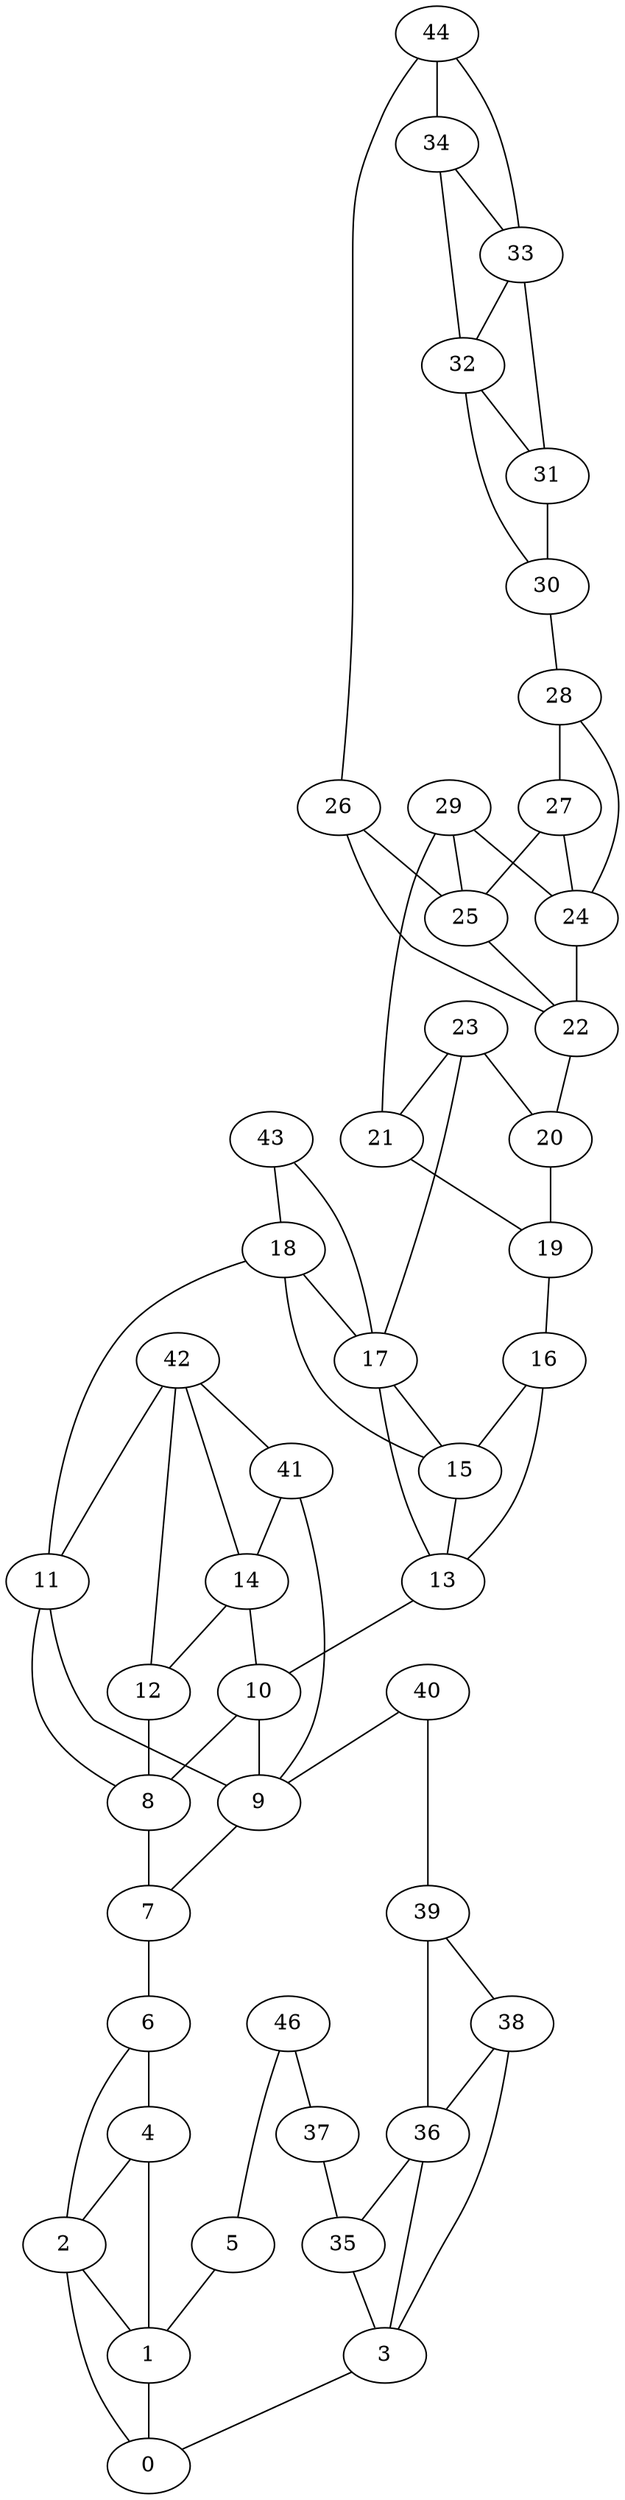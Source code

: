 graph G {
0;

1;

2;

3;

4;

5;

6;

7;

8;

9;

10;

11;

12;

13;

14;

15;

16;

17;

18;

19;

20;

21;

22;

23;

24;

25;

26;

27;

28;

29;

30;

31;

32;

33;

34;

35;

36;

37;

38;

39;

40;

41;

42;

43;

44;

46;

1 -- 0;

2 -- 0;

2 -- 1;

3 -- 0;

4 -- 1;

4 -- 2;

5 -- 1;

6 -- 2;

6 -- 4;

7 -- 6;

8 -- 7;

9 -- 7;

10 -- 8;

10 -- 9;

11 -- 8;

11 -- 9;

12 -- 8;

13 -- 10;

14 -- 10;

14 -- 12;

15 -- 13;

16 -- 13;

16 -- 15;

17 -- 13;

17 -- 15;

18 -- 11;

18 -- 15;

18 -- 17;

19 -- 16;

20 -- 19;

21 -- 19;

22 -- 20;

23 -- 17;

23 -- 20;

23 -- 21;

24 -- 22;

25 -- 22;

26 -- 22;

26 -- 25;

27 -- 24;

27 -- 25;

28 -- 24;

28 -- 27;

29 -- 21;

29 -- 24;

29 -- 25;

30 -- 28;

31 -- 30;

32 -- 30;

32 -- 31;

33 -- 31;

33 -- 32;

34 -- 32;

34 -- 33;

35 -- 3;

36 -- 3;

36 -- 35;

37 -- 35;

38 -- 3;

38 -- 36;

39 -- 36;

39 -- 38;

40 -- 9;

40 -- 39;

41 -- 9;

41 -- 14;

42 -- 11;

42 -- 12;

42 -- 14;

42 -- 41;

43 -- 17;

43 -- 18;

44 -- 26;

44 -- 33;

44 -- 34;

46 -- 5;

46 -- 37;

}
